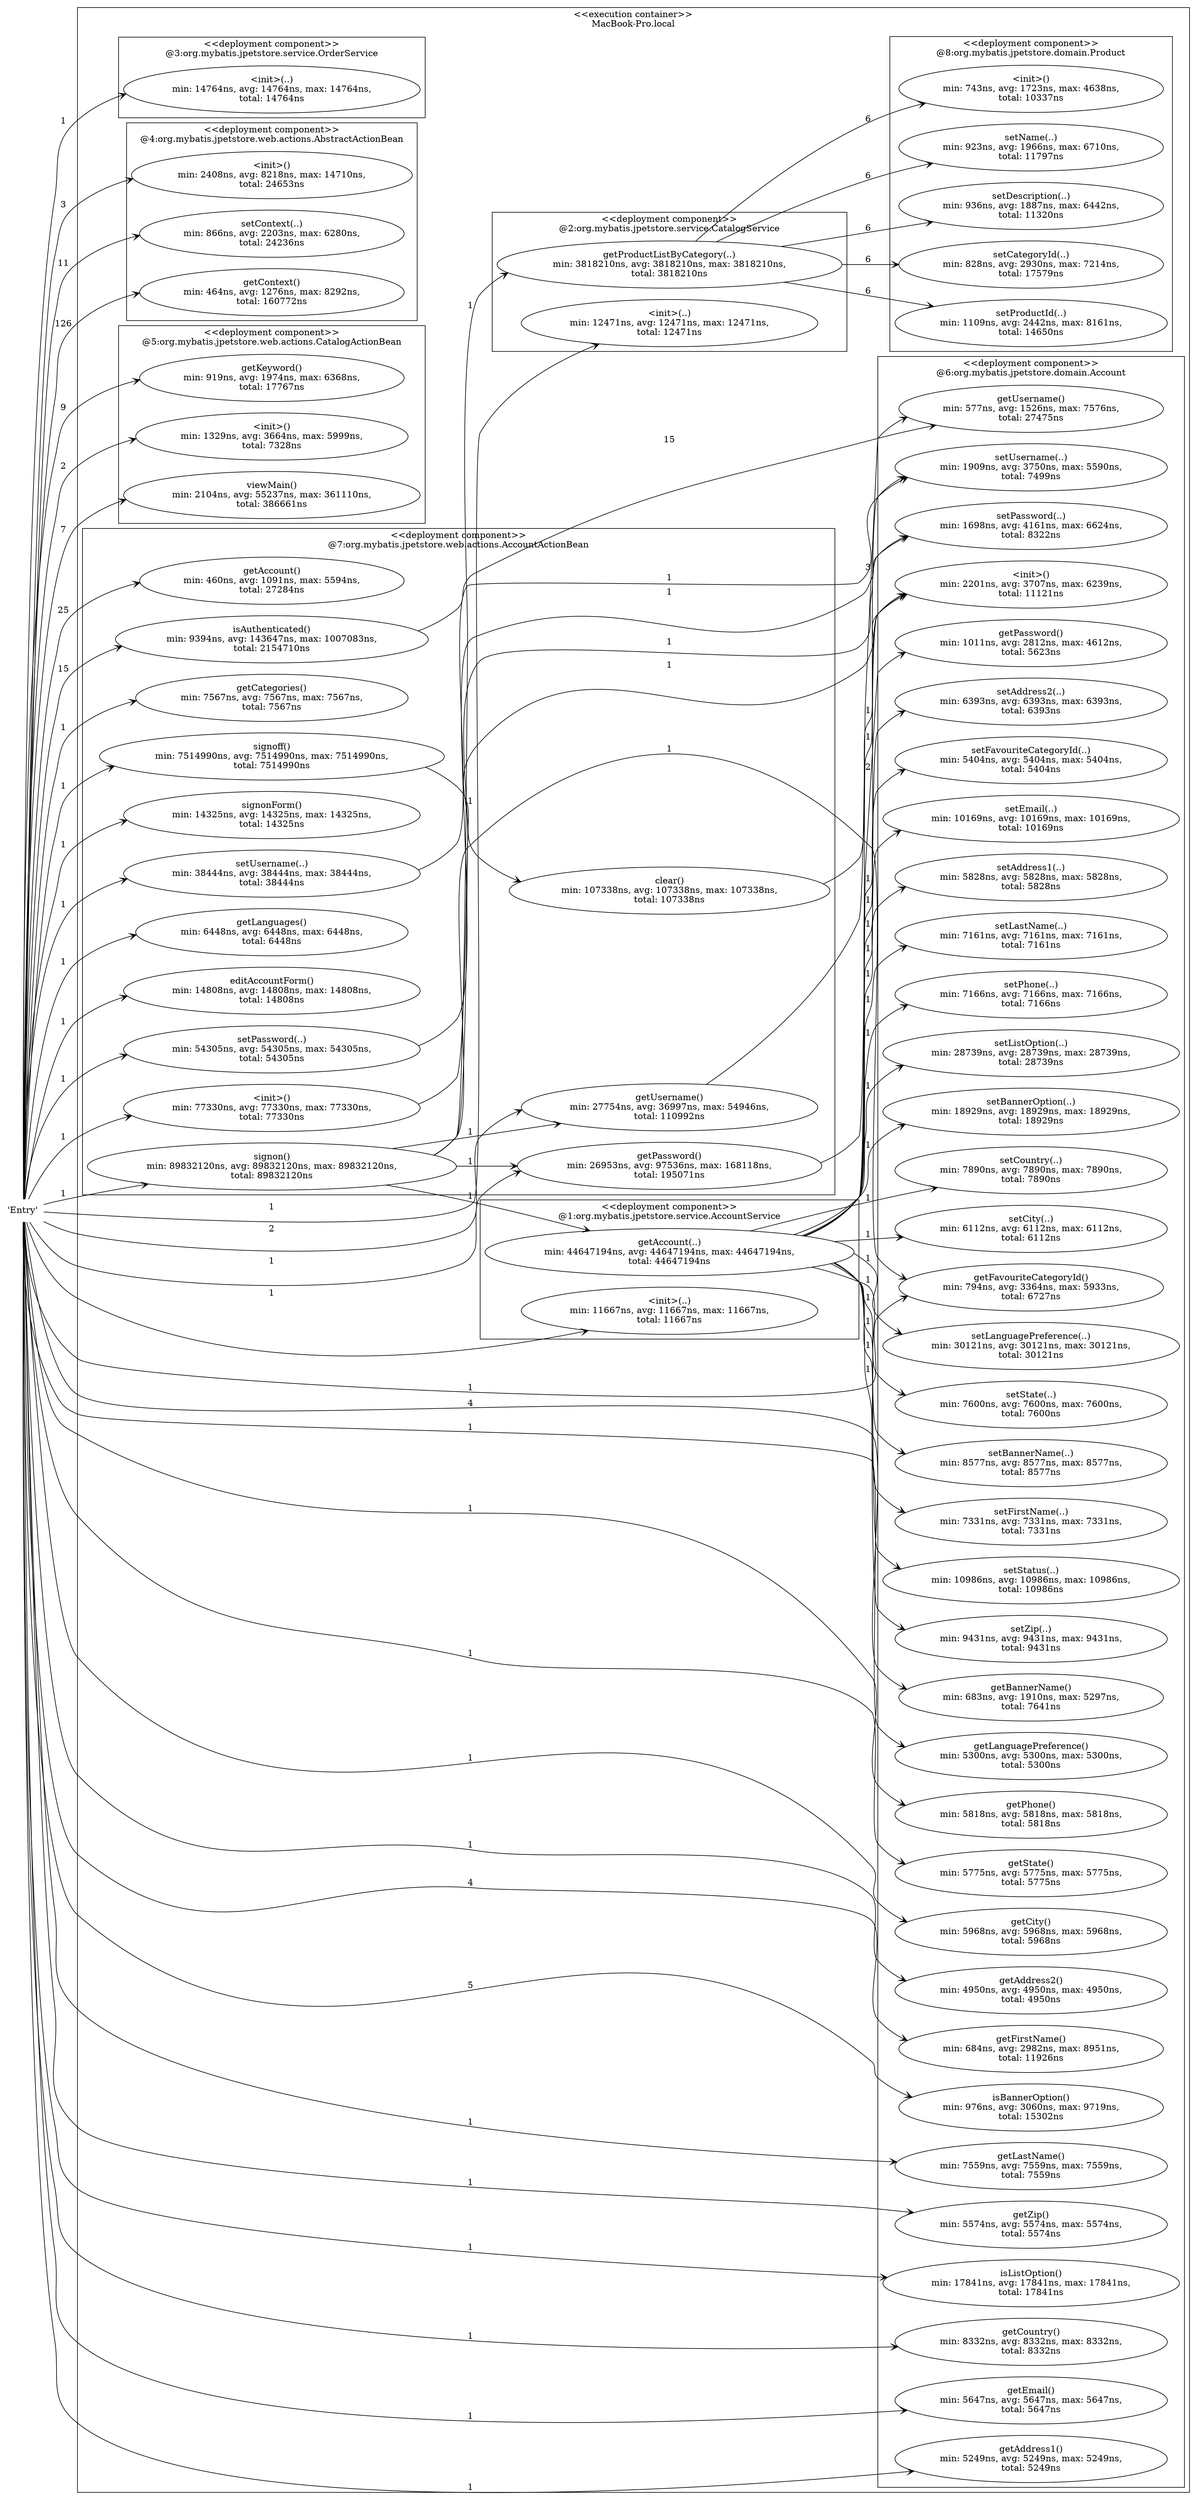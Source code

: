 digraph G {
 rankdir=LR;
"depNode_0" [label="'Entry'",shape="none"]
subgraph "cluster_container1" {
 label = "<<execution container>>\nMacBook-Pro.local";
 shape = "box";
 style = "filled";
 fillcolor = "white";
subgraph "cluster_component_1" {
 label = "<<deployment component>>\n@1:org.mybatis.jpetstore.service.AccountService";
 shape = "box";
 style = "filled";
 fillcolor = "white";
"depNode_1" [label="<init>(..)\nmin: 11667ns, avg: 11667ns, max: 11667ns,\ntotal: 11667ns",shape="oval",style="filled",color="#000000",fillcolor="white"]
"depNode_22" [label="getAccount(..)\nmin: 44647194ns, avg: 44647194ns, max: 44647194ns,\ntotal: 44647194ns",shape="oval",style="filled",color="#000000",fillcolor="white"]
}
subgraph "cluster_component_2" {
 label = "<<deployment component>>\n@2:org.mybatis.jpetstore.service.CatalogService";
 shape = "box";
 style = "filled";
 fillcolor = "white";
"depNode_2" [label="<init>(..)\nmin: 12471ns, avg: 12471ns, max: 12471ns,\ntotal: 12471ns",shape="oval",style="filled",color="#000000",fillcolor="white"]
"depNode_40" [label="getProductListByCategory(..)\nmin: 3818210ns, avg: 3818210ns, max: 3818210ns,\ntotal: 3818210ns",shape="oval",style="filled",color="#000000",fillcolor="white"]
}
subgraph "cluster_component_3" {
 label = "<<deployment component>>\n@3:org.mybatis.jpetstore.service.OrderService";
 shape = "box";
 style = "filled";
 fillcolor = "white";
"depNode_3" [label="<init>(..)\nmin: 14764ns, avg: 14764ns, max: 14764ns,\ntotal: 14764ns",shape="oval",style="filled",color="#000000",fillcolor="white"]
}
subgraph "cluster_component_4" {
 label = "<<deployment component>>\n@4:org.mybatis.jpetstore.web.actions.AbstractActionBean";
 shape = "box";
 style = "filled";
 fillcolor = "white";
"depNode_4" [label="<init>()\nmin: 2408ns, avg: 8218ns, max: 14710ns,\ntotal: 24653ns",shape="oval",style="filled",color="#000000",fillcolor="white"]
"depNode_7" [label="setContext(..)\nmin: 866ns, avg: 2203ns, max: 6280ns,\ntotal: 24236ns",shape="oval",style="filled",color="#000000",fillcolor="white"]
"depNode_6" [label="getContext()\nmin: 464ns, avg: 1276ns, max: 8292ns,\ntotal: 160772ns",shape="oval",style="filled",color="#000000",fillcolor="white"]
}
subgraph "cluster_component_5" {
 label = "<<deployment component>>\n@5:org.mybatis.jpetstore.web.actions.CatalogActionBean";
 shape = "box";
 style = "filled";
 fillcolor = "white";
"depNode_9" [label="getKeyword()\nmin: 919ns, avg: 1974ns, max: 6368ns,\ntotal: 17767ns",shape="oval",style="filled",color="#000000",fillcolor="white"]
"depNode_5" [label="<init>()\nmin: 1329ns, avg: 3664ns, max: 5999ns,\ntotal: 7328ns",shape="oval",style="filled",color="#000000",fillcolor="white"]
"depNode_8" [label="viewMain()\nmin: 2104ns, avg: 55237ns, max: 361110ns,\ntotal: 386661ns",shape="oval",style="filled",color="#000000",fillcolor="white"]
}
subgraph "cluster_component_6" {
 label = "<<deployment component>>\n@6:org.mybatis.jpetstore.domain.Account";
 shape = "box";
 style = "filled";
 fillcolor = "white";
"depNode_38" [label="setBannerName(..)\nmin: 8577ns, avg: 8577ns, max: 8577ns,\ntotal: 8577ns",shape="oval",style="filled",color="#000000",fillcolor="white"]
"depNode_50" [label="getBannerName()\nmin: 683ns, avg: 1910ns, max: 5297ns,\ntotal: 7641ns",shape="oval",style="filled",color="#000000",fillcolor="white"]
"depNode_18" [label="setUsername(..)\nmin: 1909ns, avg: 3750ns, max: 5590ns,\ntotal: 7499ns",shape="oval",style="filled",color="#000000",fillcolor="white"]
"depNode_61" [label="getLanguagePreference()\nmin: 5300ns, avg: 5300ns, max: 5300ns,\ntotal: 5300ns",shape="oval",style="filled",color="#000000",fillcolor="white"]
"depNode_30" [label="setState(..)\nmin: 7600ns, avg: 7600ns, max: 7600ns,\ntotal: 7600ns",shape="oval",style="filled",color="#000000",fillcolor="white"]
"depNode_34" [label="setLanguagePreference(..)\nmin: 30121ns, avg: 30121ns, max: 30121ns,\ntotal: 30121ns",shape="oval",style="filled",color="#000000",fillcolor="white"]
"depNode_54" [label="getPhone()\nmin: 5818ns, avg: 5818ns, max: 5818ns,\ntotal: 5818ns",shape="oval",style="filled",color="#000000",fillcolor="white"]
"depNode_58" [label="getState()\nmin: 5775ns, avg: 5775ns, max: 5775ns,\ntotal: 5775ns",shape="oval",style="filled",color="#000000",fillcolor="white"]
"depNode_21" [label="getPassword()\nmin: 1011ns, avg: 2812ns, max: 4612ns,\ntotal: 5623ns",shape="oval",style="filled",color="#000000",fillcolor="white"]
"depNode_57" [label="getCity()\nmin: 5968ns, avg: 5968ns, max: 5968ns,\ntotal: 5968ns",shape="oval",style="filled",color="#000000",fillcolor="white"]
"depNode_11" [label="<init>()\nmin: 2201ns, avg: 3707ns, max: 6239ns,\ntotal: 11121ns",shape="oval",style="filled",color="#000000",fillcolor="white"]
"depNode_29" [label="setCity(..)\nmin: 6112ns, avg: 6112ns, max: 6112ns,\ntotal: 6112ns",shape="oval",style="filled",color="#000000",fillcolor="white"]
"depNode_32" [label="setCountry(..)\nmin: 7890ns, avg: 7890ns, max: 7890ns,\ntotal: 7890ns",shape="oval",style="filled",color="#000000",fillcolor="white"]
"depNode_56" [label="getAddress2()\nmin: 4950ns, avg: 4950ns, max: 4950ns,\ntotal: 4950ns",shape="oval",style="filled",color="#000000",fillcolor="white"]
"depNode_48" [label="getFirstName()\nmin: 684ns, avg: 2982ns, max: 8951ns,\ntotal: 11926ns",shape="oval",style="filled",color="#000000",fillcolor="white"]
"depNode_49" [label="isBannerOption()\nmin: 976ns, avg: 3060ns, max: 9719ns,\ntotal: 15302ns",shape="oval",style="filled",color="#000000",fillcolor="white"]
"depNode_52" [label="getLastName()\nmin: 7559ns, avg: 7559ns, max: 7559ns,\ntotal: 7559ns",shape="oval",style="filled",color="#000000",fillcolor="white"]
"depNode_37" [label="setBannerOption(..)\nmin: 18929ns, avg: 18929ns, max: 18929ns,\ntotal: 18929ns",shape="oval",style="filled",color="#000000",fillcolor="white"]
"depNode_36" [label="setListOption(..)\nmin: 28739ns, avg: 28739ns, max: 28739ns,\ntotal: 28739ns",shape="oval",style="filled",color="#000000",fillcolor="white"]
"depNode_16" [label="setPassword(..)\nmin: 1698ns, avg: 4161ns, max: 6624ns,\ntotal: 8322ns",shape="oval",style="filled",color="#000000",fillcolor="white"]
"depNode_59" [label="getZip()\nmin: 5574ns, avg: 5574ns, max: 5574ns,\ntotal: 5574ns",shape="oval",style="filled",color="#000000",fillcolor="white"]
"depNode_33" [label="setPhone(..)\nmin: 7166ns, avg: 7166ns, max: 7166ns,\ntotal: 7166ns",shape="oval",style="filled",color="#000000",fillcolor="white"]
"depNode_25" [label="setLastName(..)\nmin: 7161ns, avg: 7161ns, max: 7161ns,\ntotal: 7161ns",shape="oval",style="filled",color="#000000",fillcolor="white"]
"depNode_27" [label="setAddress1(..)\nmin: 5828ns, avg: 5828ns, max: 5828ns,\ntotal: 5828ns",shape="oval",style="filled",color="#000000",fillcolor="white"]
"depNode_23" [label="setEmail(..)\nmin: 10169ns, avg: 10169ns, max: 10169ns,\ntotal: 10169ns",shape="oval",style="filled",color="#000000",fillcolor="white"]
"depNode_35" [label="setFavouriteCategoryId(..)\nmin: 5404ns, avg: 5404ns, max: 5404ns,\ntotal: 5404ns",shape="oval",style="filled",color="#000000",fillcolor="white"]
"depNode_64" [label="isListOption()\nmin: 17841ns, avg: 17841ns, max: 17841ns,\ntotal: 17841ns",shape="oval",style="filled",color="#000000",fillcolor="white"]
"depNode_28" [label="setAddress2(..)\nmin: 6393ns, avg: 6393ns, max: 6393ns,\ntotal: 6393ns",shape="oval",style="filled",color="#000000",fillcolor="white"]
"depNode_31" [label="setZip(..)\nmin: 9431ns, avg: 9431ns, max: 9431ns,\ntotal: 9431ns",shape="oval",style="filled",color="#000000",fillcolor="white"]
"depNode_26" [label="setStatus(..)\nmin: 10986ns, avg: 10986ns, max: 10986ns,\ntotal: 10986ns",shape="oval",style="filled",color="#000000",fillcolor="white"]
"depNode_60" [label="getCountry()\nmin: 8332ns, avg: 8332ns, max: 8332ns,\ntotal: 8332ns",shape="oval",style="filled",color="#000000",fillcolor="white"]
"depNode_14" [label="getUsername()\nmin: 577ns, avg: 1526ns, max: 7576ns,\ntotal: 27475ns",shape="oval",style="filled",color="#000000",fillcolor="white"]
"depNode_53" [label="getEmail()\nmin: 5647ns, avg: 5647ns, max: 5647ns,\ntotal: 5647ns",shape="oval",style="filled",color="#000000",fillcolor="white"]
"depNode_55" [label="getAddress1()\nmin: 5249ns, avg: 5249ns, max: 5249ns,\ntotal: 5249ns",shape="oval",style="filled",color="#000000",fillcolor="white"]
"depNode_24" [label="setFirstName(..)\nmin: 7331ns, avg: 7331ns, max: 7331ns,\ntotal: 7331ns",shape="oval",style="filled",color="#000000",fillcolor="white"]
"depNode_39" [label="getFavouriteCategoryId()\nmin: 794ns, avg: 3364ns, max: 5933ns,\ntotal: 6727ns",shape="oval",style="filled",color="#000000",fillcolor="white"]
}
subgraph "cluster_component_7" {
 label = "<<deployment component>>\n@7:org.mybatis.jpetstore.web.actions.AccountActionBean";
 shape = "box";
 style = "filled";
 fillcolor = "white";
"depNode_46" [label="isAuthenticated()\nmin: 9394ns, avg: 143647ns, max: 1007083ns,\ntotal: 2154710ns",shape="oval",style="filled",color="#000000",fillcolor="white"]
"depNode_63" [label="getCategories()\nmin: 7567ns, avg: 7567ns, max: 7567ns,\ntotal: 7567ns",shape="oval",style="filled",color="#000000",fillcolor="white"]
"depNode_65" [label="signoff()\nmin: 7514990ns, avg: 7514990ns, max: 7514990ns,\ntotal: 7514990ns",shape="oval",style="filled",color="#000000",fillcolor="white"]
"depNode_12" [label="signonForm()\nmin: 14325ns, avg: 14325ns, max: 14325ns,\ntotal: 14325ns",shape="oval",style="filled",color="#000000",fillcolor="white"]
"depNode_20" [label="getPassword()\nmin: 26953ns, avg: 97536ns, max: 168118ns,\ntotal: 195071ns",shape="oval",style="filled",color="#000000",fillcolor="white"]
"depNode_17" [label="setUsername(..)\nmin: 38444ns, avg: 38444ns, max: 38444ns,\ntotal: 38444ns",shape="oval",style="filled",color="#000000",fillcolor="white"]
"depNode_62" [label="getLanguages()\nmin: 6448ns, avg: 6448ns, max: 6448ns,\ntotal: 6448ns",shape="oval",style="filled",color="#000000",fillcolor="white"]
"depNode_13" [label="getUsername()\nmin: 27754ns, avg: 36997ns, max: 54946ns,\ntotal: 110992ns",shape="oval",style="filled",color="#000000",fillcolor="white"]
"depNode_51" [label="editAccountForm()\nmin: 14808ns, avg: 14808ns, max: 14808ns,\ntotal: 14808ns",shape="oval",style="filled",color="#000000",fillcolor="white"]
"depNode_10" [label="<init>()\nmin: 77330ns, avg: 77330ns, max: 77330ns,\ntotal: 77330ns",shape="oval",style="filled",color="#000000",fillcolor="white"]
"depNode_15" [label="setPassword(..)\nmin: 54305ns, avg: 54305ns, max: 54305ns,\ntotal: 54305ns",shape="oval",style="filled",color="#000000",fillcolor="white"]
"depNode_19" [label="signon()\nmin: 89832120ns, avg: 89832120ns, max: 89832120ns,\ntotal: 89832120ns",shape="oval",style="filled",color="#000000",fillcolor="white"]
"depNode_47" [label="getAccount()\nmin: 460ns, avg: 1091ns, max: 5594ns,\ntotal: 27284ns",shape="oval",style="filled",color="#000000",fillcolor="white"]
"depNode_66" [label="clear()\nmin: 107338ns, avg: 107338ns, max: 107338ns,\ntotal: 107338ns",shape="oval",style="filled",color="#000000",fillcolor="white"]
}
subgraph "cluster_component_8" {
 label = "<<deployment component>>\n@8:org.mybatis.jpetstore.domain.Product";
 shape = "box";
 style = "filled";
 fillcolor = "white";
"depNode_45" [label="setCategoryId(..)\nmin: 828ns, avg: 2930ns, max: 7214ns,\ntotal: 17579ns",shape="oval",style="filled",color="#000000",fillcolor="white"]
"depNode_44" [label="setDescription(..)\nmin: 936ns, avg: 1887ns, max: 6442ns,\ntotal: 11320ns",shape="oval",style="filled",color="#000000",fillcolor="white"]
"depNode_43" [label="setName(..)\nmin: 923ns, avg: 1966ns, max: 6710ns,\ntotal: 11797ns",shape="oval",style="filled",color="#000000",fillcolor="white"]
"depNode_41" [label="<init>()\nmin: 743ns, avg: 1723ns, max: 4638ns,\ntotal: 10337ns",shape="oval",style="filled",color="#000000",fillcolor="white"]
"depNode_42" [label="setProductId(..)\nmin: 1109ns, avg: 2442ns, max: 8161ns,\ntotal: 14650ns",shape="oval",style="filled",color="#000000",fillcolor="white"]
}
}
depNode_0->depNode_64[label=1, style="solid", arrowhead="open", color="#000000"]
depNode_0->depNode_1[label=1, style="solid", arrowhead="open", color="#000000"]
depNode_0->depNode_65[label=1, style="solid", arrowhead="open", color="#000000"]
depNode_0->depNode_2[label=1, style="solid", arrowhead="open", color="#000000"]
depNode_0->depNode_3[label=1, style="solid", arrowhead="open", color="#000000"]
depNode_0->depNode_4[label=3, style="solid", arrowhead="open", color="#000000"]
depNode_0->depNode_5[label=2, style="solid", arrowhead="open", color="#000000"]
depNode_0->depNode_6[label=126, style="solid", arrowhead="open", color="#000000"]
depNode_0->depNode_7[label=11, style="solid", arrowhead="open", color="#000000"]
depNode_0->depNode_8[label=7, style="solid", arrowhead="open", color="#000000"]
depNode_0->depNode_9[label=9, style="solid", arrowhead="open", color="#000000"]
depNode_0->depNode_10[label=1, style="solid", arrowhead="open", color="#000000"]
depNode_0->depNode_12[label=1, style="solid", arrowhead="open", color="#000000"]
depNode_0->depNode_13[label=2, style="solid", arrowhead="open", color="#000000"]
depNode_0->depNode_15[label=1, style="solid", arrowhead="open", color="#000000"]
depNode_0->depNode_17[label=1, style="solid", arrowhead="open", color="#000000"]
depNode_0->depNode_19[label=1, style="solid", arrowhead="open", color="#000000"]
depNode_0->depNode_20[label=1, style="solid", arrowhead="open", color="#000000"]
depNode_0->depNode_39[label=1, style="solid", arrowhead="open", color="#000000"]
depNode_0->depNode_46[label=15, style="solid", arrowhead="open", color="#000000"]
depNode_0->depNode_47[label=25, style="solid", arrowhead="open", color="#000000"]
depNode_0->depNode_48[label=4, style="solid", arrowhead="open", color="#000000"]
depNode_0->depNode_49[label=5, style="solid", arrowhead="open", color="#000000"]
depNode_0->depNode_50[label=4, style="solid", arrowhead="open", color="#000000"]
depNode_0->depNode_51[label=1, style="solid", arrowhead="open", color="#000000"]
depNode_0->depNode_52[label=1, style="solid", arrowhead="open", color="#000000"]
depNode_0->depNode_53[label=1, style="solid", arrowhead="open", color="#000000"]
depNode_0->depNode_54[label=1, style="solid", arrowhead="open", color="#000000"]
depNode_0->depNode_55[label=1, style="solid", arrowhead="open", color="#000000"]
depNode_0->depNode_56[label=1, style="solid", arrowhead="open", color="#000000"]
depNode_0->depNode_57[label=1, style="solid", arrowhead="open", color="#000000"]
depNode_0->depNode_58[label=1, style="solid", arrowhead="open", color="#000000"]
depNode_0->depNode_59[label=1, style="solid", arrowhead="open", color="#000000"]
depNode_0->depNode_60[label=1, style="solid", arrowhead="open", color="#000000"]
depNode_0->depNode_61[label=1, style="solid", arrowhead="open", color="#000000"]
depNode_0->depNode_62[label=1, style="solid", arrowhead="open", color="#000000"]
depNode_0->depNode_63[label=1, style="solid", arrowhead="open", color="#000000"]
depNode_10->depNode_11[label=1, style="solid", arrowhead="open", color="#000000"]
depNode_13->depNode_14[label=3, style="solid", arrowhead="open", color="#000000"]
depNode_15->depNode_16[label=1, style="solid", arrowhead="open", color="#000000"]
depNode_17->depNode_18[label=1, style="solid", arrowhead="open", color="#000000"]
depNode_19->depNode_16[label=1, style="solid", arrowhead="open", color="#000000"]
depNode_19->depNode_20[label=1, style="solid", arrowhead="open", color="#000000"]
depNode_19->depNode_22[label=1, style="solid", arrowhead="open", color="#000000"]
depNode_19->depNode_39[label=1, style="solid", arrowhead="open", color="#000000"]
depNode_19->depNode_40[label=1, style="solid", arrowhead="open", color="#000000"]
depNode_19->depNode_13[label=1, style="solid", arrowhead="open", color="#000000"]
depNode_20->depNode_21[label=2, style="solid", arrowhead="open", color="#000000"]
depNode_22->depNode_32[label=1, style="solid", arrowhead="open", color="#000000"]
depNode_22->depNode_33[label=1, style="solid", arrowhead="open", color="#000000"]
depNode_22->depNode_34[label=1, style="solid", arrowhead="open", color="#000000"]
depNode_22->depNode_35[label=1, style="solid", arrowhead="open", color="#000000"]
depNode_22->depNode_36[label=1, style="solid", arrowhead="open", color="#000000"]
depNode_22->depNode_37[label=1, style="solid", arrowhead="open", color="#000000"]
depNode_22->depNode_38[label=1, style="solid", arrowhead="open", color="#000000"]
depNode_22->depNode_11[label=1, style="solid", arrowhead="open", color="#000000"]
depNode_22->depNode_18[label=1, style="solid", arrowhead="open", color="#000000"]
depNode_22->depNode_23[label=1, style="solid", arrowhead="open", color="#000000"]
depNode_22->depNode_24[label=1, style="solid", arrowhead="open", color="#000000"]
depNode_22->depNode_25[label=1, style="solid", arrowhead="open", color="#000000"]
depNode_22->depNode_26[label=1, style="solid", arrowhead="open", color="#000000"]
depNode_22->depNode_27[label=1, style="solid", arrowhead="open", color="#000000"]
depNode_22->depNode_28[label=1, style="solid", arrowhead="open", color="#000000"]
depNode_22->depNode_29[label=1, style="solid", arrowhead="open", color="#000000"]
depNode_22->depNode_30[label=1, style="solid", arrowhead="open", color="#000000"]
depNode_22->depNode_31[label=1, style="solid", arrowhead="open", color="#000000"]
depNode_40->depNode_41[label=6, style="solid", arrowhead="open", color="#000000"]
depNode_40->depNode_42[label=6, style="solid", arrowhead="open", color="#000000"]
depNode_40->depNode_43[label=6, style="solid", arrowhead="open", color="#000000"]
depNode_40->depNode_44[label=6, style="solid", arrowhead="open", color="#000000"]
depNode_40->depNode_45[label=6, style="solid", arrowhead="open", color="#000000"]
depNode_46->depNode_14[label=15, style="solid", arrowhead="open", color="#000000"]
depNode_65->depNode_66[label=1, style="solid", arrowhead="open", color="#000000"]
depNode_66->depNode_11[label=1, style="solid", arrowhead="open", color="#000000"]
}
